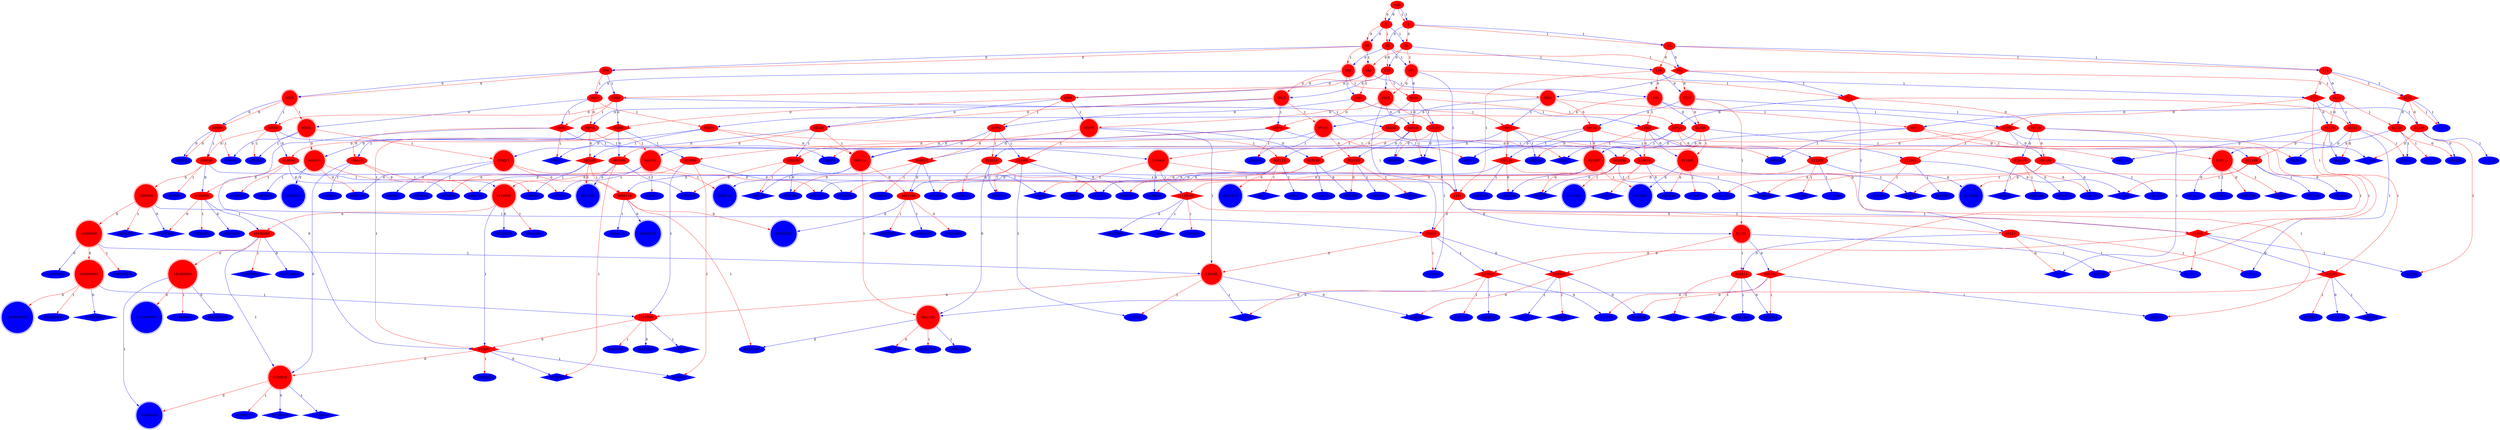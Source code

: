 digraph{ 
root  [color = red, style=filled]
0 [color = red, style=filled]
root -> 0 [color = red, label = 0] 
1 [color = red, style=filled]
root -> 1 [color = red, label = 1] 
root -> 0 [color = blue, label = 0] 
root -> 1 [color = blue, label = 1] 
00 [color = red, style=filled, shape=doublecircle]
0 -> 00 [color = red, label = 0] 
01 [color = red, style=filled]
0 -> 01 [color = red, label = 1] 
0 -> 00 [color = blue, label = 0] 
10 [color = red, style=filled]
0 -> 10 [color = blue, label = 1] 
1 -> 10 [color = red, label = 0] 
11 [color = red, style=filled]
1 -> 11 [color = red, label = 1] 
1 -> 01 [color = blue, label = 0] 
1 -> 11 [color = blue, label = 1] 
000 [color = red, style=filled]
00 -> 000 [color = red, label = 0] 
001 [color = red, style=filled, shape=doublecircle]
00 -> 001 [color = red, label = 1] 
00 -> 000 [color = blue, label = 0] 
100 [color = red, style=filled, shape=doublecircle]
00 -> 100 [color = blue, label = 1] 
010 [color = red, style=filled]
01 -> 010 [color = red, label = 0] 
011 [color = red, style=filled, shape=diamond]
01 -> 011 [color = red, label = 1] 
01 -> 001 [color = blue, label = 0] 
101 [color = red, style=filled, shape=doublecircle]
01 -> 101 [color = blue, label = 1] 
10 -> 100 [color = red, label = 0] 
10 -> 101 [color = red, label = 1] 
10 -> 010 [color = blue, label = 0] 
110 [color = red, style=filled]
10 -> 110 [color = blue, label = 1] 
11 -> 110 [color = red, label = 0] 
111 [color = red, style=filled]
11 -> 111 [color = red, label = 1] 
11 -> 011 [color = blue, label = 0] 
11 -> 111 [color = blue, label = 1] 
0000 [color = red, style=filled, shape=doublecircle]
000 -> 0000 [color = red, label = 0] 
0001 [color = red, style=filled]
000 -> 0001 [color = red, label = 1] 
000 -> 0000 [color = blue, label = 0] 
1000 [color = red, style=filled]
000 -> 1000 [color = blue, label = 1] 
0010 [color = red, style=filled, shape=doublecircle]
001 -> 0010 [color = red, label = 0] 
0011 [color = red, style=filled, shape=doublecircle]
001 -> 0011 [color = red, label = 1] 
001 -> 0001 [color = blue, label = 0] 
1001 [color = red, style=filled]
001 -> 1001 [color = blue, label = 1] 
100 -> 1000 [color = red, label = 0] 
100 -> 1001 [color = red, label = 1] 
0100 [color = red, style=filled]
100 -> 0100 [color = blue, label = 0] 
1100 [color = red, style=filled, shape=doublecircle]
100 -> 1100 [color = blue, label = 1] 
010 -> 0100 [color = red, label = 0] 
0101 [color = red, style=filled]
010 -> 0101 [color = red, label = 1] 
010 -> 0010 [color = blue, label = 0] 
1010 [color = red, style=filled, shape=doublecircle]
010 -> 1010 [color = blue, label = 1] 
0110 [color = red, style=filled, shape=doublecircle]
011 -> 0110 [color = red, label = 0] 
0111 [color = red, style=filled]
011 -> 0111 [color = red, label = 1] 
011 -> 0011 [color = blue, label = 0] 
1011 [color = red, style=filled, shape=diamond]
011 -> 1011 [color = blue, label = 1] 
101 -> 1010 [color = red, label = 0] 
101 -> 1011 [color = red, label = 1] 
101 -> 0101 [color = blue, label = 0] 
1101 [color = red, style=filled]
101 -> 1101 [color = blue, label = 1] 
110 -> 1100 [color = red, label = 0] 
110 -> 1101 [color = red, label = 1] 
110 -> 0110 [color = blue, label = 0] 
1110 [color = red, style=filled, shape=diamond]
110 -> 1110 [color = blue, label = 1] 
111 -> 1110 [color = red, label = 0] 
1111 [color = red, style=filled, shape=diamond]
111 -> 1111 [color = red, label = 1] 
111 -> 0111 [color = blue, label = 0] 
111 -> 1111 [color = blue, label = 1] 
00000 [color = red, style=filled]
0000 -> 00000 [color = red, label = 0] 
00001 [color = red, style=filled, shape=doublecircle]
0000 -> 00001 [color = red, label = 1] 
0000 -> 00000 [color = blue, label = 0] 
10000 [color = red, style=filled]
0000 -> 10000 [color = blue, label = 1] 
00010 [color = red, style=filled]
0001 -> 00010 [color = red, label = 0] 
00011 [color = red, style=filled]
0001 -> 00011 [color = red, label = 1] 
0001 -> 00001 [color = blue, label = 0] 
10001 [color = red, style=filled, shape=diamond]
0001 -> 10001 [color = blue, label = 1] 
1000 -> 10000 [color = red, label = 0] 
1000 -> 10001 [color = red, label = 1] 
01000 [color = red, style=filled, shape=diamond]
1000 -> 01000 [color = blue, label = 0] 
11000 [color = red, style=filled]
1000 -> 11000 [color = blue, label = 1] 
00100 [color = red, style=filled]
0010 -> 00100 [color = red, label = 0] 
00101 [color = red, style=filled, shape=doublecircle]
0010 -> 00101 [color = red, label = 1] 
0010 -> 00010 [color = blue, label = 0] 
10010 [color = red, style=filled, shape=diamond]
0010 -> 10010 [color = blue, label = 1] 
00110 [color = red, style=filled]
0011 -> 00110 [color = red, label = 0] 
00111 [color = red, style=filled]
0011 -> 00111 [color = red, label = 1] 
0011 -> 00011 [color = blue, label = 0] 
10011 [color = red, style=filled, shape=diamond]
0011 -> 10011 [color = blue, label = 1] 
1001 -> 10010 [color = red, label = 0] 
1001 -> 10011 [color = red, label = 1] 
01001 [color = red, style=filled]
1001 -> 01001 [color = blue, label = 0] 
11001 [color = red, style=filled, shape=diamond]
1001 -> 11001 [color = blue, label = 1] 
0100 -> 01000 [color = red, label = 0] 
0100 -> 01001 [color = red, label = 1] 
0100 -> 00100 [color = blue, label = 0] 
10100 [color = red, style=filled, shape=doublecircle]
0100 -> 10100 [color = blue, label = 1] 
1100 -> 11000 [color = red, label = 0] 
1100 -> 11001 [color = red, label = 1] 
01100 [color = red, style=filled]
1100 -> 01100 [color = blue, label = 0] 
11100 [color = red, style=filled, shape=diamond]
1100 -> 11100 [color = blue, label = 1] 
01010 [color = red, style=filled]
0101 -> 01010 [color = red, label = 0] 
01011 [color = red, style=filled]
0101 -> 01011 [color = red, label = 1] 
0101 -> 00101 [color = blue, label = 0] 
10101 [color = red, style=filled]
0101 -> 10101 [color = blue, label = 1] 
1010 -> 10100 [color = red, label = 0] 
1010 -> 10101 [color = red, label = 1] 
1010 -> 01010 [color = blue, label = 0] 
11010 [color = red, style=filled]
1010 -> 11010 [color = blue, label = 1] 
0110 -> 01100 [color = red, label = 0] 
01101 [color = red, style=filled, shape=doublecircle]
0110 -> 01101 [color = red, label = 1] 
0110 -> 00110 [color = blue, label = 0] 
10110 [color = red, style=filled]
0110 -> 10110 [color = blue, label = 1] 
01110 [color = red, style=filled]
0111 -> 01110 [color = red, label = 0] 
01111 [color = red, style=filled]
0111 -> 01111 [color = red, label = 1] 
0111 -> 00111 [color = blue, label = 0] 
10111 [color = red, style=filled]
0111 -> 10111 [color = blue, label = 1] 
1011 -> 10110 [color = red, label = 0] 
1011 -> 10111 [color = red, label = 1] 
1011 -> 01011 [color = blue, label = 0] 
11011 [color = red, style=filled]
1011 -> 11011 [color = blue, label = 1] 
1101 -> 11010 [color = red, label = 0] 
1101 -> 11011 [color = red, label = 1] 
1101 -> 01101 [color = blue, label = 0] 
11101 [color = red, style=filled, shape=diamond]
1101 -> 11101 [color = blue, label = 1] 
1110 -> 11100 [color = red, label = 0] 
1110 -> 11101 [color = red, label = 1] 
1110 -> 01110 [color = blue, label = 0] 
11110 [color = red, style=filled]
1110 -> 11110 [color = blue, label = 1] 
1111 -> 11110 [color = red, label = 0] 
11111 [color = blue, style=filled]
1111 -> 11111 [color = red, label = 1] 
1111 -> 01111 [color = blue, label = 0] 
1111 -> 11111 [color = blue, label = 1] 
000000 [color = blue, style=filled]
00000 -> 000000 [color = red, label = 0] 
000001 [color = blue, style=filled]
00000 -> 000001 [color = red, label = 1] 
00000 -> 000000 [color = blue, label = 0] 
100000 [color = red, style=filled]
00000 -> 100000 [color = blue, label = 1] 
000010 [color = red, style=filled, shape=doublecircle]
00001 -> 000010 [color = red, label = 0] 
000011 [color = red, style=filled, shape=doublecircle]
00001 -> 000011 [color = red, label = 1] 
00001 -> 000001 [color = blue, label = 0] 
100001 [color = blue, style=filled]
00001 -> 100001 [color = blue, label = 1] 
10000 -> 100000 [color = red, label = 0] 
10000 -> 100001 [color = red, label = 1] 
010000 [color = red, style=filled]
10000 -> 010000 [color = blue, label = 0] 
110000 [color = red, style=filled, shape=doublecircle]
10000 -> 110000 [color = blue, label = 1] 
000100 [color = red, style=filled, shape=diamond]
00010 -> 000100 [color = red, label = 0] 
000101 [color = red, style=filled, shape=doublecircle]
00010 -> 000101 [color = red, label = 1] 
00010 -> 000010 [color = blue, label = 0] 
100010 [color = red, style=filled]
00010 -> 100010 [color = blue, label = 1] 
000110 [color = red, style=filled, shape=doublecircle]
00011 -> 000110 [color = red, label = 0] 
000111 [color = red, style=filled]
00011 -> 000111 [color = red, label = 1] 
00011 -> 000011 [color = blue, label = 0] 
100011 [color = blue, style=filled, shape=diamond]
00011 -> 100011 [color = blue, label = 1] 
10001 -> 100010 [color = red, label = 0] 
10001 -> 100011 [color = red, label = 1] 
010001 [color = red, style=filled, shape=diamond]
10001 -> 010001 [color = blue, label = 0] 
110001 [color = blue, style=filled]
10001 -> 110001 [color = blue, label = 1] 
01000 -> 010000 [color = red, label = 0] 
01000 -> 010001 [color = red, label = 1] 
001000 [color = red, style=filled]
01000 -> 001000 [color = blue, label = 0] 
101000 [color = red, style=filled]
01000 -> 101000 [color = blue, label = 1] 
11000 -> 110000 [color = red, label = 0] 
11000 -> 110001 [color = red, label = 1] 
011000 [color = red, style=filled]
11000 -> 011000 [color = blue, label = 0] 
111000 [color = red, style=filled]
11000 -> 111000 [color = blue, label = 1] 
00100 -> 001000 [color = red, label = 0] 
00100 -> 000110 [color = red, label = 1] 
00100 -> 000100 [color = blue, label = 0] 
100100 [color = red, style=filled]
00100 -> 100100 [color = blue, label = 1] 
001010 [color = red, style=filled]
00101 -> 001010 [color = red, label = 0] 
001011 [color = blue, style=filled]
00101 -> 001011 [color = red, label = 1] 
00101 -> 000101 [color = blue, label = 0] 
100101 [color = blue, style=filled]
00101 -> 100101 [color = blue, label = 1] 
10010 -> 100100 [color = red, label = 0] 
10010 -> 100101 [color = red, label = 1] 
010010 [color = red, style=filled, shape=diamond]
10010 -> 010010 [color = blue, label = 0] 
110010 [color = red, style=filled]
10010 -> 110010 [color = blue, label = 1] 
001100 [color = red, style=filled, shape=doublecircle]
00110 -> 001100 [color = red, label = 0] 
001101 [color = red, style=filled, shape=diamond]
00110 -> 001101 [color = red, label = 1] 
00110 -> 000110 [color = blue, label = 0] 
100110 [color = red, style=filled, shape=diamond]
00110 -> 100110 [color = blue, label = 1] 
001110 [color = blue, style=filled]
00111 -> 001110 [color = red, label = 0] 
001111 [color = blue, style=filled]
00111 -> 001111 [color = red, label = 1] 
00111 -> 000111 [color = blue, label = 0] 
100111 [color = blue, style=filled]
00111 -> 100111 [color = blue, label = 1] 
10011 -> 100110 [color = red, label = 0] 
10011 -> 100111 [color = red, label = 1] 
010011 [color = red, style=filled]
10011 -> 010011 [color = blue, label = 0] 
110011 [color = blue, style=filled]
10011 -> 110011 [color = blue, label = 1] 
01001 -> 010010 [color = red, label = 0] 
01001 -> 010011 [color = red, label = 1] 
01001 -> 000110 [color = blue, label = 0] 
101001 [color = red, style=filled, shape=diamond]
01001 -> 101001 [color = blue, label = 1] 
11001 -> 110010 [color = red, label = 0] 
11001 -> 110011 [color = red, label = 1] 
011001 [color = red, style=filled, shape=doublecircle]
11001 -> 011001 [color = blue, label = 0] 
111001 [color = red, style=filled]
11001 -> 111001 [color = blue, label = 1] 
10100 -> 101000 [color = red, label = 0] 
10100 -> 101001 [color = red, label = 1] 
010100 [color = red, style=filled]
10100 -> 010100 [color = blue, label = 0] 
110100 [color = red, style=filled, shape=doublecircle]
10100 -> 110100 [color = blue, label = 1] 
01100 -> 011000 [color = red, label = 0] 
01100 -> 011001 [color = red, label = 1] 
01100 -> 001100 [color = blue, label = 0] 
101100 [color = red, style=filled]
01100 -> 101100 [color = blue, label = 1] 
11100 -> 111000 [color = red, label = 0] 
11100 -> 111001 [color = red, label = 1] 
011100 [color = red, style=filled]
11100 -> 011100 [color = blue, label = 0] 
111100 [color = blue, style=filled, shape=diamond]
11100 -> 111100 [color = blue, label = 1] 
01010 -> 010100 [color = red, label = 0] 
010101 [color = blue, style=filled, shape=diamond]
01010 -> 010101 [color = red, label = 1] 
01010 -> 001010 [color = blue, label = 0] 
101010 [color = blue, style=filled]
01010 -> 101010 [color = blue, label = 1] 
010110 [color = red, style=filled]
01011 -> 010110 [color = red, label = 0] 
010111 [color = red, style=filled, shape=doublecircle]
01011 -> 010111 [color = red, label = 1] 
01011 -> 001011 [color = blue, label = 0] 
101011 [color = blue, style=filled, shape=diamond]
01011 -> 101011 [color = blue, label = 1] 
10101 -> 101010 [color = red, label = 0] 
10101 -> 101011 [color = red, label = 1] 
10101 -> 010101 [color = blue, label = 0] 
110101 [color = blue, style=filled]
10101 -> 110101 [color = blue, label = 1] 
11010 -> 110100 [color = red, label = 0] 
11010 -> 110101 [color = red, label = 1] 
011010 [color = red, style=filled, shape=diamond]
11010 -> 011010 [color = blue, label = 0] 
111010 [color = red, style=filled, shape=diamond]
11010 -> 111010 [color = blue, label = 1] 
01101 -> 011010 [color = red, label = 0] 
011011 [color = red, style=filled]
01101 -> 011011 [color = red, label = 1] 
01101 -> 001101 [color = blue, label = 0] 
101101 [color = blue, style=filled]
01101 -> 101101 [color = blue, label = 1] 
10110 -> 101100 [color = red, label = 0] 
10110 -> 101101 [color = red, label = 1] 
10110 -> 010110 [color = blue, label = 0] 
110110 [color = blue, style=filled, shape=diamond]
10110 -> 110110 [color = blue, label = 1] 
01110 -> 011100 [color = red, label = 0] 
011101 [color = red, style=filled, shape=diamond]
01110 -> 011101 [color = red, label = 1] 
01110 -> 001110 [color = blue, label = 0] 
101110 [color = blue, style=filled]
01110 -> 101110 [color = blue, label = 1] 
011110 [color = blue, style=filled]
01111 -> 011110 [color = red, label = 0] 
011111 [color = blue, style=filled]
01111 -> 011111 [color = red, label = 1] 
01111 -> 001111 [color = blue, label = 0] 
101111 [color = blue, style=filled]
01111 -> 101111 [color = blue, label = 1] 
10111 -> 101110 [color = red, label = 0] 
10111 -> 101111 [color = red, label = 1] 
10111 -> 010111 [color = blue, label = 0] 
110111 [color = blue, style=filled]
10111 -> 110111 [color = blue, label = 1] 
11011 -> 110110 [color = red, label = 0] 
11011 -> 110111 [color = red, label = 1] 
11011 -> 011011 [color = blue, label = 0] 
111011 [color = blue, style=filled]
11011 -> 111011 [color = blue, label = 1] 
11101 -> 111010 [color = red, label = 0] 
11101 -> 111011 [color = red, label = 1] 
11101 -> 011101 [color = blue, label = 0] 
111101 [color = blue, style=filled]
11101 -> 111101 [color = blue, label = 1] 
11110 -> 111100 [color = red, label = 0] 
11110 -> 111101 [color = red, label = 1] 
11110 -> 011110 [color = blue, label = 0] 
111110 [color = blue, style=filled]
11110 -> 111110 [color = blue, label = 1] 
1000000 [color = red, style=filled, shape=doublecircle]
100000 -> 1000000 [color = red, label = 0] 
1000001 [color = blue, style=filled]
100000 -> 1000001 [color = red, label = 1] 
0100000 [color = red, style=filled]
100000 -> 0100000 [color = blue, label = 0] 
100000 -> 1101 [color = blue, label = 1] 
0000100 [color = blue, style=filled]
000010 -> 0000100 [color = red, label = 0] 
0000101 [color = blue, style=filled]
000010 -> 0000101 [color = red, label = 1] 
0000010 [color = blue, style=filled, shape=doublecircle]
000010 -> 0000010 [color = blue, label = 0] 
1000010 [color = blue, style=filled]
000010 -> 1000010 [color = blue, label = 1] 
0000110 [color = red, style=filled]
000011 -> 0000110 [color = red, label = 0] 
0000111 [color = blue, style=filled, shape=doublecircle]
000011 -> 0000111 [color = red, label = 1] 
0000011 [color = blue, style=filled]
000011 -> 0000011 [color = blue, label = 0] 
1000011 [color = blue, style=filled]
000011 -> 1000011 [color = blue, label = 1] 
010000 -> 0100000 [color = red, label = 0] 
0100001 [color = blue, style=filled]
010000 -> 0100001 [color = red, label = 1] 
0010000 [color = blue, style=filled]
010000 -> 0010000 [color = blue, label = 0] 
1010000 [color = red, style=filled, shape=doublecircle]
010000 -> 1010000 [color = blue, label = 1] 
110000 -> 1101 [color = red, label = 0] 
1100001 [color = blue, style=filled]
110000 -> 1100001 [color = red, label = 1] 
0110000 [color = blue, style=filled]
110000 -> 0110000 [color = blue, label = 0] 
1110000 [color = red, style=filled, shape=diamond]
110000 -> 1110000 [color = blue, label = 1] 
0001000 [color = blue, style=filled, shape=doublecircle]
000100 -> 0001000 [color = red, label = 0] 
000100 -> 0000110 [color = red, label = 1] 
000100 -> 0000100 [color = blue, label = 0] 
1000100 [color = blue, style=filled]
000100 -> 1000100 [color = blue, label = 1] 
0001010 [color = blue, style=filled]
000101 -> 0001010 [color = red, label = 0] 
0001011 [color = blue, style=filled]
000101 -> 0001011 [color = red, label = 1] 
000101 -> 0000101 [color = blue, label = 0] 
1000101 [color = blue, style=filled]
000101 -> 1000101 [color = blue, label = 1] 
100010 -> 1000100 [color = red, label = 0] 
100010 -> 1000101 [color = red, label = 1] 
0100010 [color = red, style=filled, shape=doublecircle]
100010 -> 0100010 [color = blue, label = 0] 
1100010 [color = blue, style=filled]
100010 -> 1100010 [color = blue, label = 1] 
0001100 [color = red, style=filled]
000110 -> 0001100 [color = red, label = 0] 
0001101 [color = red, style=filled, shape=doublecircle]
000110 -> 0001101 [color = red, label = 1] 
000110 -> 0000110 [color = blue, label = 0] 
1000110 [color = blue, style=filled, shape=diamond]
000110 -> 1000110 [color = blue, label = 1] 
0001110 [color = blue, style=filled, shape=doublecircle]
000111 -> 0001110 [color = red, label = 0] 
0001111 [color = blue, style=filled, shape=diamond]
000111 -> 0001111 [color = red, label = 1] 
000111 -> 0000111 [color = blue, label = 0] 
1000111 [color = blue, style=filled]
000111 -> 1000111 [color = blue, label = 1] 
010001 -> 0100010 [color = red, label = 0] 
0100011 [color = blue, style=filled]
010001 -> 0100011 [color = red, label = 1] 
0010001 [color = blue, style=filled, shape=diamond]
010001 -> 0010001 [color = blue, label = 0] 
1010001 [color = blue, style=filled, shape=diamond]
010001 -> 1010001 [color = blue, label = 1] 
001000 -> 0010000 [color = red, label = 0] 
001000 -> 0010001 [color = red, label = 1] 
001000 -> 0001000 [color = blue, label = 0] 
1001000 [color = blue, style=filled]
001000 -> 1001000 [color = blue, label = 1] 
101000 -> 1010000 [color = red, label = 0] 
101000 -> 1010001 [color = red, label = 1] 
0101000 [color = blue, style=filled]
101000 -> 0101000 [color = blue, label = 0] 
1101000 [color = red, style=filled]
101000 -> 1101000 [color = blue, label = 1] 
011000 -> 0110000 [color = red, label = 0] 
0110001 [color = blue, style=filled, shape=doublecircle]
011000 -> 0110001 [color = red, label = 1] 
0011000 [color = blue, style=filled, shape=diamond]
011000 -> 0011000 [color = blue, label = 0] 
1011000 [color = blue, style=filled]
011000 -> 1011000 [color = blue, label = 1] 
111000 -> 1110000 [color = red, label = 0] 
1110001 [color = blue, style=filled, shape=diamond]
111000 -> 1110001 [color = red, label = 1] 
0111000 [color = blue, style=filled, shape=doublecircle]
111000 -> 0111000 [color = blue, label = 0] 
1111000 [color = blue, style=filled]
111000 -> 1111000 [color = blue, label = 1] 
100100 -> 1001000 [color = red, label = 0] 
100100 -> 1000110 [color = red, label = 1] 
0100100 [color = blue, style=filled]
100100 -> 0100100 [color = blue, label = 0] 
1100100 [color = blue, style=filled, shape=diamond]
100100 -> 1100100 [color = blue, label = 1] 
0010100 [color = blue, style=filled]
001010 -> 0010100 [color = red, label = 0] 
0010101 [color = blue, style=filled, shape=diamond]
001010 -> 0010101 [color = red, label = 1] 
001010 -> 0001010 [color = blue, label = 0] 
1001010 [color = blue, style=filled]
001010 -> 1001010 [color = blue, label = 1] 
010010 -> 0100100 [color = red, label = 0] 
0100101 [color = blue, style=filled]
010010 -> 0100101 [color = red, label = 1] 
010010 -> 0001100 [color = blue, label = 0] 
1010010 [color = blue, style=filled]
010010 -> 1010010 [color = blue, label = 1] 
110010 -> 1100100 [color = red, label = 0] 
1100101 [color = blue, style=filled, shape=diamond]
110010 -> 1100101 [color = red, label = 1] 
0110010 [color = blue, style=filled]
110010 -> 0110010 [color = blue, label = 0] 
1110010 [color = blue, style=filled, shape=diamond]
110010 -> 1110010 [color = blue, label = 1] 
001100 -> 0011000 [color = red, label = 0] 
0011001 [color = blue, style=filled, shape=doublecircle]
001100 -> 0011001 [color = red, label = 1] 
001100 -> 0001100 [color = blue, label = 0] 
1001100 [color = blue, style=filled]
001100 -> 1001100 [color = blue, label = 1] 
0011010 [color = blue, style=filled]
001101 -> 0011010 [color = red, label = 0] 
0011011 [color = blue, style=filled]
001101 -> 0011011 [color = red, label = 1] 
001101 -> 0001101 [color = blue, label = 0] 
1001101 [color = blue, style=filled]
001101 -> 1001101 [color = blue, label = 1] 
100110 -> 1001100 [color = red, label = 0] 
100110 -> 1001101 [color = red, label = 1] 
0100110 [color = blue, style=filled]
100110 -> 0100110 [color = blue, label = 0] 
1100110 [color = blue, style=filled]
100110 -> 1100110 [color = blue, label = 1] 
010011 -> 0100110 [color = red, label = 0] 
0100111 [color = blue, style=filled]
010011 -> 0100111 [color = red, label = 1] 
010011 -> 0001101 [color = blue, label = 0] 
1010011 [color = blue, style=filled]
010011 -> 1010011 [color = blue, label = 1] 
101001 -> 1010010 [color = red, label = 0] 
101001 -> 1010011 [color = red, label = 1] 
0101001 [color = blue, style=filled]
101001 -> 0101001 [color = blue, label = 0] 
1101001 [color = blue, style=filled]
101001 -> 1101001 [color = blue, label = 1] 
011001 -> 0110010 [color = red, label = 0] 
0110011 [color = blue, style=filled]
011001 -> 0110011 [color = red, label = 1] 
011001 -> 0011001 [color = blue, label = 0] 
1011001 [color = blue, style=filled, shape=diamond]
011001 -> 1011001 [color = blue, label = 1] 
111001 -> 1110010 [color = red, label = 0] 
1110011 [color = blue, style=filled]
111001 -> 1110011 [color = red, label = 1] 
0111001 [color = blue, style=filled, shape=diamond]
111001 -> 0111001 [color = blue, label = 0] 
1111001 [color = blue, style=filled]
111001 -> 1111001 [color = blue, label = 1] 
010100 -> 0101000 [color = red, label = 0] 
010100 -> 0101001 [color = red, label = 1] 
010100 -> 0010100 [color = blue, label = 0] 
1010100 [color = blue, style=filled]
010100 -> 1010100 [color = blue, label = 1] 
110100 -> 1101000 [color = red, label = 0] 
110100 -> 1101001 [color = red, label = 1] 
0110100 [color = blue, style=filled, shape=diamond]
110100 -> 0110100 [color = blue, label = 0] 
1110100 [color = blue, style=filled, shape=diamond]
110100 -> 1110100 [color = blue, label = 1] 
101100 -> 1011000 [color = red, label = 0] 
101100 -> 1011001 [color = red, label = 1] 
0101100 [color = blue, style=filled]
101100 -> 0101100 [color = blue, label = 0] 
1101100 [color = blue, style=filled]
101100 -> 1101100 [color = blue, label = 1] 
011100 -> 0111000 [color = red, label = 0] 
011100 -> 0111001 [color = red, label = 1] 
0011100 [color = blue, style=filled]
011100 -> 0011100 [color = blue, label = 0] 
1011100 [color = blue, style=filled]
011100 -> 1011100 [color = blue, label = 1] 
010110 -> 0101100 [color = red, label = 0] 
0101101 [color = blue, style=filled]
010110 -> 0101101 [color = red, label = 1] 
0010110 [color = blue, style=filled]
010110 -> 0010110 [color = blue, label = 0] 
1010110 [color = blue, style=filled, shape=diamond]
010110 -> 1010110 [color = blue, label = 1] 
0101110 [color = blue, style=filled]
010111 -> 0101110 [color = red, label = 0] 
0101111 [color = blue, style=filled, shape=diamond]
010111 -> 0101111 [color = red, label = 1] 
0010111 [color = blue, style=filled]
010111 -> 0010111 [color = blue, label = 0] 
1010111 [color = blue, style=filled]
010111 -> 1010111 [color = blue, label = 1] 
011010 -> 0110100 [color = red, label = 0] 
0110101 [color = blue, style=filled, shape=diamond]
011010 -> 0110101 [color = red, label = 1] 
011010 -> 0011010 [color = blue, label = 0] 
1011010 [color = blue, style=filled, shape=diamond]
011010 -> 1011010 [color = blue, label = 1] 
111010 -> 1110100 [color = red, label = 0] 
1110101 [color = blue, style=filled]
111010 -> 1110101 [color = red, label = 1] 
0111010 [color = blue, style=filled]
111010 -> 0111010 [color = blue, label = 0] 
1111010 [color = blue, style=filled]
111010 -> 1111010 [color = blue, label = 1] 
0110110 [color = blue, style=filled, shape=diamond]
011011 -> 0110110 [color = red, label = 0] 
0110111 [color = blue, style=filled, shape=diamond]
011011 -> 0110111 [color = red, label = 1] 
011011 -> 0011011 [color = blue, label = 0] 
1011011 [color = blue, style=filled]
011011 -> 1011011 [color = blue, label = 1] 
011101 -> 0111010 [color = red, label = 0] 
0111011 [color = blue, style=filled]
011101 -> 0111011 [color = red, label = 1] 
0011101 [color = blue, style=filled]
011101 -> 0011101 [color = blue, label = 0] 
1011101 [color = blue, style=filled, shape=diamond]
011101 -> 1011101 [color = blue, label = 1] 
10000000 [color = red, style=filled, shape=doublecircle]
1000000 -> 10000000 [color = red, label = 0] 
10000001 [color = blue, style=filled, shape=diamond]
1000000 -> 10000001 [color = red, label = 1] 
01000000 [color = blue, style=filled, shape=diamond]
1000000 -> 01000000 [color = blue, label = 0] 
1000000 -> 11010 [color = blue, label = 1] 
0100000 -> 01000000 [color = red, label = 0] 
01000001 [color = blue, style=filled]
0100000 -> 01000001 [color = red, label = 1] 
00100000 [color = blue, style=filled]
0100000 -> 00100000 [color = blue, label = 0] 
10100000 [color = red, style=filled]
0100000 -> 10100000 [color = blue, label = 1] 
00001100 [color = blue, style=filled, shape=doublecircle]
0000110 -> 00001100 [color = red, label = 0] 
00001101 [color = blue, style=filled]
0000110 -> 00001101 [color = red, label = 1] 
00000110 [color = blue, style=filled, shape=doublecircle]
0000110 -> 00000110 [color = blue, label = 0] 
10000110 [color = blue, style=filled]
0000110 -> 10000110 [color = blue, label = 1] 
1010000 -> 10100000 [color = red, label = 0] 
10100001 [color = blue, style=filled]
1010000 -> 10100001 [color = red, label = 1] 
01010000 [color = blue, style=filled]
1010000 -> 01010000 [color = blue, label = 0] 
1010000 -> 010001 [color = blue, label = 1] 
1110000 -> 11101 [color = red, label = 0] 
11100001 [color = blue, style=filled]
1110000 -> 11100001 [color = red, label = 1] 
01110000 [color = blue, style=filled, shape=diamond]
1110000 -> 01110000 [color = blue, label = 0] 
11110000 [color = blue, style=filled, shape=diamond]
1110000 -> 11110000 [color = blue, label = 1] 
01000100 [color = blue, style=filled, shape=doublecircle]
0100010 -> 01000100 [color = red, label = 0] 
01000101 [color = blue, style=filled]
0100010 -> 01000101 [color = red, label = 1] 
00100010 [color = blue, style=filled, shape=diamond]
0100010 -> 00100010 [color = blue, label = 0] 
10100010 [color = blue, style=filled, shape=diamond]
0100010 -> 10100010 [color = blue, label = 1] 
00011000 [color = blue, style=filled]
0001100 -> 00011000 [color = red, label = 0] 
00011001 [color = blue, style=filled, shape=diamond]
0001100 -> 00011001 [color = red, label = 1] 
0001100 -> 00001100 [color = blue, label = 0] 
10001100 [color = blue, style=filled]
0001100 -> 10001100 [color = blue, label = 1] 
00011010 [color = blue, style=filled, shape=diamond]
0001101 -> 00011010 [color = red, label = 0] 
00011011 [color = blue, style=filled]
0001101 -> 00011011 [color = red, label = 1] 
0001101 -> 00001101 [color = blue, label = 0] 
10001101 [color = blue, style=filled]
0001101 -> 10001101 [color = blue, label = 1] 
1101000 -> 010001 [color = red, label = 0] 
11010001 [color = blue, style=filled]
1101000 -> 11010001 [color = red, label = 1] 
01101000 [color = blue, style=filled]
1101000 -> 01101000 [color = blue, label = 0] 
11101000 [color = blue, style=filled, shape=diamond]
1101000 -> 11101000 [color = blue, label = 1] 
100000000 [color = red, style=filled, shape=doublecircle]
10000000 -> 100000000 [color = red, label = 0] 
100000001 [color = blue, style=filled]
10000000 -> 100000001 [color = red, label = 1] 
010000000 [color = blue, style=filled]
10000000 -> 010000000 [color = blue, label = 0] 
10000000 -> 110100 [color = blue, label = 1] 
101000000 [color = red, style=filled, shape=doublecircle]
10100000 -> 101000000 [color = red, label = 0] 
101000001 [color = blue, style=filled, shape=diamond]
10100000 -> 101000001 [color = red, label = 1] 
010100000 [color = blue, style=filled]
10100000 -> 010100000 [color = blue, label = 0] 
10100000 -> 0100010 [color = blue, label = 1] 
1000000000 [color = blue, style=filled, shape=doublecircle]
100000000 -> 1000000000 [color = red, label = 0] 
1000000001 [color = blue, style=filled]
100000000 -> 1000000001 [color = red, label = 1] 
0100000000 [color = blue, style=filled, shape=diamond]
100000000 -> 0100000000 [color = blue, label = 0] 
100000000 -> 1101000 [color = blue, label = 1] 
1010000000 [color = blue, style=filled, shape=doublecircle]
101000000 -> 1010000000 [color = red, label = 0] 
1010000001 [color = blue, style=filled]
101000000 -> 1010000001 [color = red, label = 1] 
0101000000 [color = blue, style=filled]
101000000 -> 0101000000 [color = blue, label = 0] 
101000000 -> 01000100 [color = blue, label = 1] 
} 
